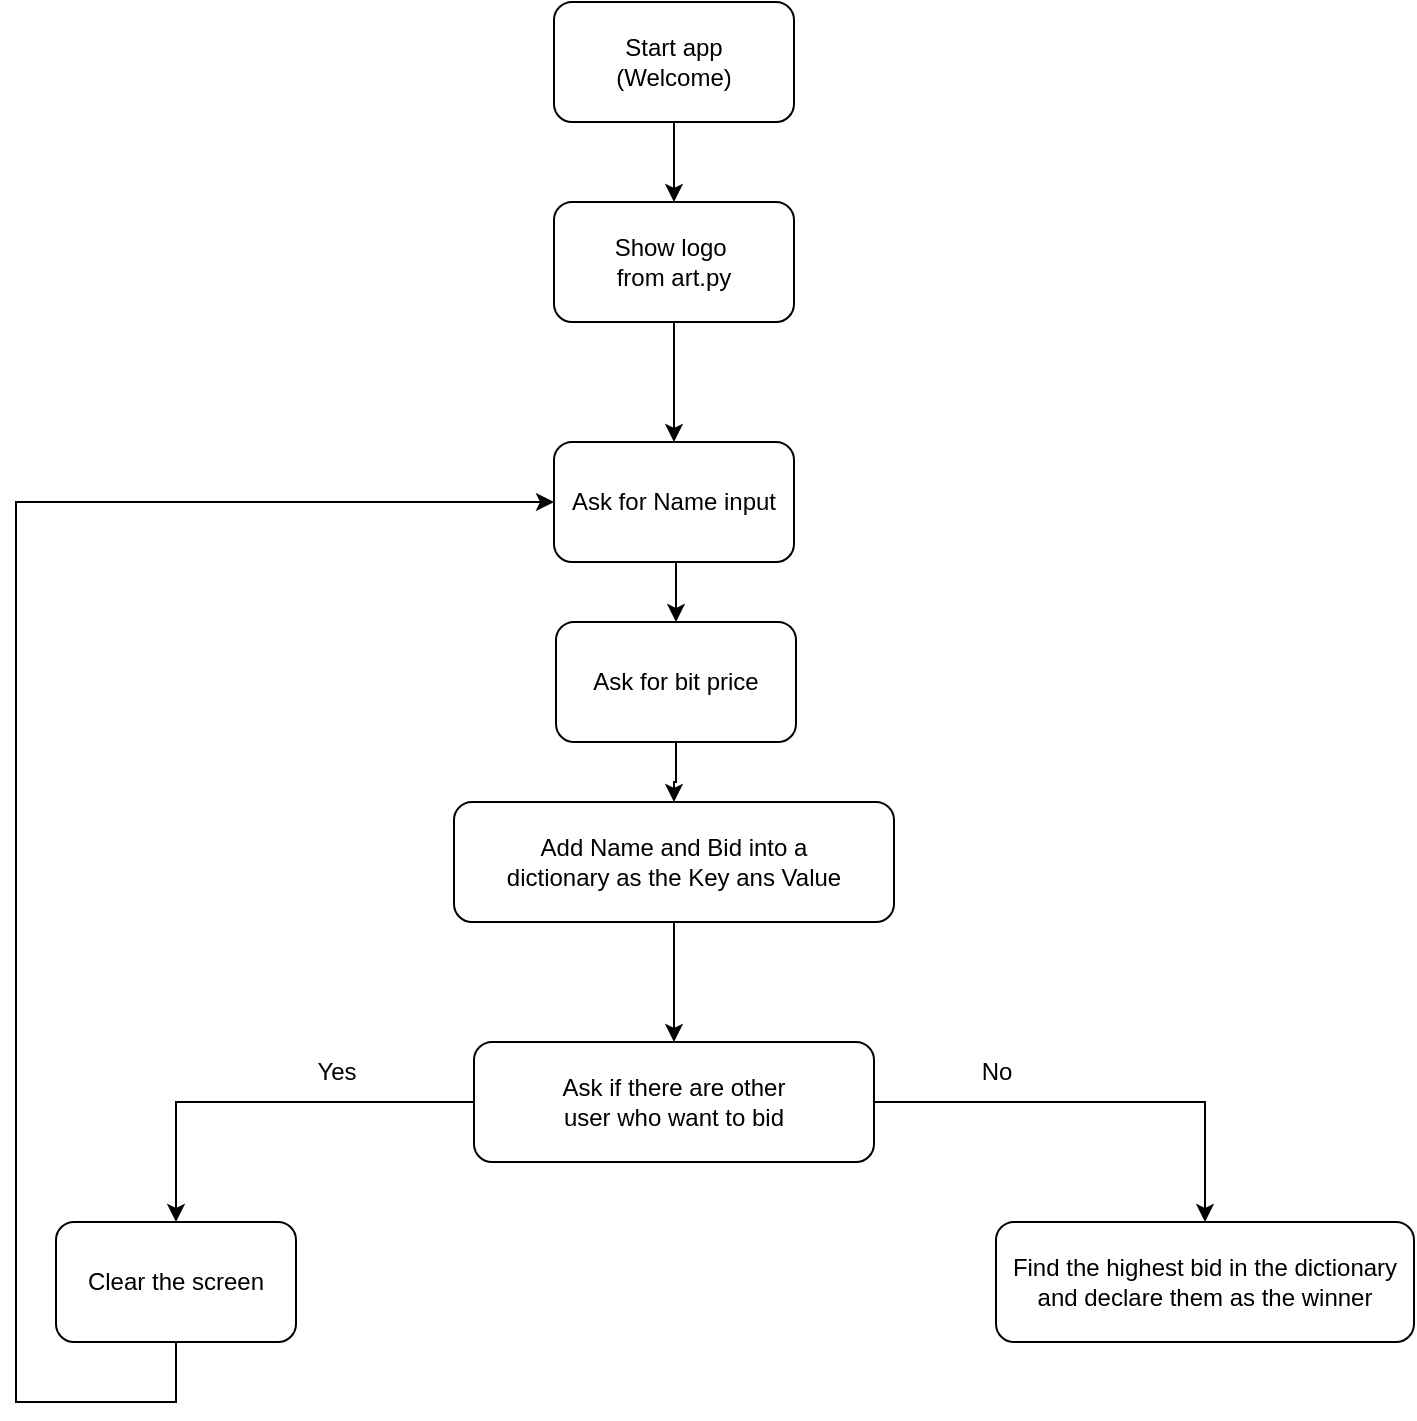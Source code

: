 <mxfile version="21.7.2" type="github">
  <diagram name="Página-1" id="DvM5QQLTyZQzo3PJOZRy">
    <mxGraphModel dx="1432" dy="794" grid="1" gridSize="10" guides="1" tooltips="1" connect="1" arrows="1" fold="1" page="1" pageScale="1" pageWidth="827" pageHeight="1169" math="0" shadow="0">
      <root>
        <mxCell id="0" />
        <mxCell id="1" parent="0" />
        <mxCell id="PxNia38-traXAgX2CIxu-3" value="" style="edgeStyle=orthogonalEdgeStyle;rounded=0;orthogonalLoop=1;jettySize=auto;html=1;" edge="1" parent="1" source="PxNia38-traXAgX2CIxu-1" target="PxNia38-traXAgX2CIxu-2">
          <mxGeometry relative="1" as="geometry" />
        </mxCell>
        <mxCell id="PxNia38-traXAgX2CIxu-1" value="&lt;div&gt;Start app&lt;/div&gt;(Welcome)" style="rounded=1;whiteSpace=wrap;html=1;" vertex="1" parent="1">
          <mxGeometry x="359" y="20" width="120" height="60" as="geometry" />
        </mxCell>
        <mxCell id="PxNia38-traXAgX2CIxu-28" style="edgeStyle=orthogonalEdgeStyle;rounded=0;orthogonalLoop=1;jettySize=auto;html=1;exitX=0.5;exitY=1;exitDx=0;exitDy=0;entryX=0.5;entryY=0;entryDx=0;entryDy=0;" edge="1" parent="1" source="PxNia38-traXAgX2CIxu-2" target="PxNia38-traXAgX2CIxu-24">
          <mxGeometry relative="1" as="geometry" />
        </mxCell>
        <mxCell id="PxNia38-traXAgX2CIxu-2" value="&lt;div&gt;Show logo&amp;nbsp;&lt;/div&gt;&lt;div&gt;from art.py&lt;br&gt;&lt;/div&gt;" style="whiteSpace=wrap;html=1;rounded=1;" vertex="1" parent="1">
          <mxGeometry x="359" y="120" width="120" height="60" as="geometry" />
        </mxCell>
        <mxCell id="PxNia38-traXAgX2CIxu-9" value="" style="edgeStyle=orthogonalEdgeStyle;rounded=0;orthogonalLoop=1;jettySize=auto;html=1;" edge="1" parent="1" source="PxNia38-traXAgX2CIxu-4" target="PxNia38-traXAgX2CIxu-8">
          <mxGeometry relative="1" as="geometry" />
        </mxCell>
        <mxCell id="PxNia38-traXAgX2CIxu-4" value="Ask for bit price" style="whiteSpace=wrap;html=1;rounded=1;" vertex="1" parent="1">
          <mxGeometry x="360" y="330" width="120" height="60" as="geometry" />
        </mxCell>
        <mxCell id="PxNia38-traXAgX2CIxu-14" value="" style="edgeStyle=orthogonalEdgeStyle;rounded=0;orthogonalLoop=1;jettySize=auto;html=1;" edge="1" parent="1" source="PxNia38-traXAgX2CIxu-8" target="PxNia38-traXAgX2CIxu-13">
          <mxGeometry relative="1" as="geometry" />
        </mxCell>
        <mxCell id="PxNia38-traXAgX2CIxu-8" value="&lt;div&gt;Add Name and Bid into a&lt;/div&gt;&lt;div&gt;dictionary as the Key ans Value&lt;br&gt;&lt;/div&gt;" style="whiteSpace=wrap;html=1;rounded=1;" vertex="1" parent="1">
          <mxGeometry x="309" y="420" width="220" height="60" as="geometry" />
        </mxCell>
        <mxCell id="PxNia38-traXAgX2CIxu-27" style="edgeStyle=orthogonalEdgeStyle;rounded=0;orthogonalLoop=1;jettySize=auto;html=1;exitX=0.5;exitY=1;exitDx=0;exitDy=0;entryX=0;entryY=0.5;entryDx=0;entryDy=0;" edge="1" parent="1" source="PxNia38-traXAgX2CIxu-10" target="PxNia38-traXAgX2CIxu-24">
          <mxGeometry relative="1" as="geometry">
            <Array as="points">
              <mxPoint x="170" y="720" />
              <mxPoint x="90" y="720" />
              <mxPoint x="90" y="270" />
            </Array>
          </mxGeometry>
        </mxCell>
        <mxCell id="PxNia38-traXAgX2CIxu-10" value="Clear the screen" style="whiteSpace=wrap;html=1;rounded=1;" vertex="1" parent="1">
          <mxGeometry x="110" y="630" width="120" height="60" as="geometry" />
        </mxCell>
        <mxCell id="PxNia38-traXAgX2CIxu-12" value="Yes" style="text;html=1;align=center;verticalAlign=middle;resizable=0;points=[];autosize=1;strokeColor=none;fillColor=none;" vertex="1" parent="1">
          <mxGeometry x="230" y="540" width="40" height="30" as="geometry" />
        </mxCell>
        <mxCell id="PxNia38-traXAgX2CIxu-20" style="edgeStyle=orthogonalEdgeStyle;rounded=0;orthogonalLoop=1;jettySize=auto;html=1;exitX=0;exitY=0.5;exitDx=0;exitDy=0;entryX=0.5;entryY=0;entryDx=0;entryDy=0;" edge="1" parent="1" source="PxNia38-traXAgX2CIxu-13" target="PxNia38-traXAgX2CIxu-10">
          <mxGeometry relative="1" as="geometry" />
        </mxCell>
        <mxCell id="PxNia38-traXAgX2CIxu-22" value="" style="edgeStyle=orthogonalEdgeStyle;rounded=0;orthogonalLoop=1;jettySize=auto;html=1;" edge="1" parent="1" source="PxNia38-traXAgX2CIxu-13" target="PxNia38-traXAgX2CIxu-21">
          <mxGeometry relative="1" as="geometry" />
        </mxCell>
        <mxCell id="PxNia38-traXAgX2CIxu-13" value="&lt;div&gt;Ask if there are other&lt;/div&gt;&lt;div&gt;user who want to bid&lt;br&gt;&lt;/div&gt;" style="whiteSpace=wrap;html=1;rounded=1;" vertex="1" parent="1">
          <mxGeometry x="319" y="540" width="200" height="60" as="geometry" />
        </mxCell>
        <mxCell id="PxNia38-traXAgX2CIxu-17" value="&lt;div&gt;No&lt;/div&gt;" style="text;html=1;align=center;verticalAlign=middle;resizable=0;points=[];autosize=1;strokeColor=none;fillColor=none;" vertex="1" parent="1">
          <mxGeometry x="560" y="540" width="40" height="30" as="geometry" />
        </mxCell>
        <mxCell id="PxNia38-traXAgX2CIxu-21" value="&lt;div&gt;Find the highest bid in the dictionary&lt;/div&gt;&lt;div&gt;and declare them as the winner&lt;br&gt;&lt;/div&gt;" style="whiteSpace=wrap;html=1;rounded=1;" vertex="1" parent="1">
          <mxGeometry x="580" y="630" width="209" height="60" as="geometry" />
        </mxCell>
        <mxCell id="PxNia38-traXAgX2CIxu-26" style="edgeStyle=orthogonalEdgeStyle;rounded=0;orthogonalLoop=1;jettySize=auto;html=1;exitX=0.5;exitY=1;exitDx=0;exitDy=0;entryX=0.5;entryY=0;entryDx=0;entryDy=0;" edge="1" parent="1" source="PxNia38-traXAgX2CIxu-24" target="PxNia38-traXAgX2CIxu-4">
          <mxGeometry relative="1" as="geometry" />
        </mxCell>
        <mxCell id="PxNia38-traXAgX2CIxu-24" value="Ask for Name input" style="whiteSpace=wrap;html=1;rounded=1;" vertex="1" parent="1">
          <mxGeometry x="359" y="240" width="120" height="60" as="geometry" />
        </mxCell>
      </root>
    </mxGraphModel>
  </diagram>
</mxfile>
